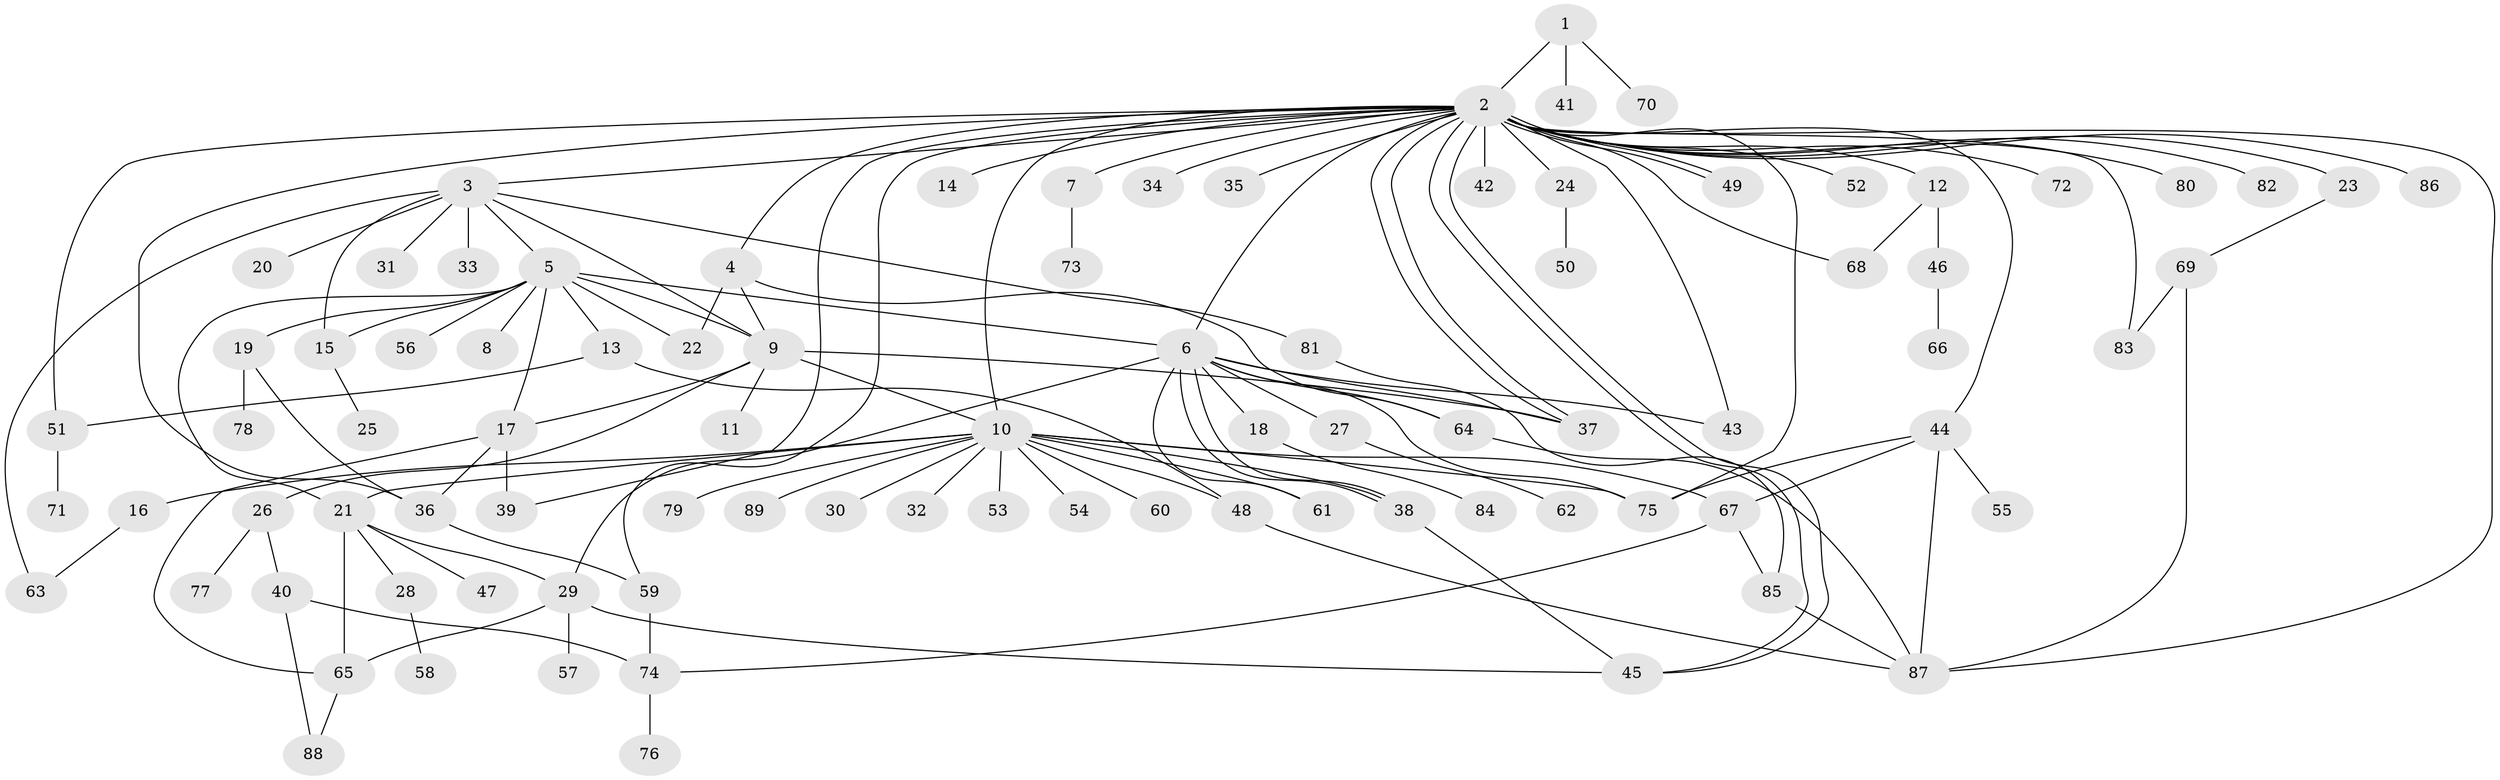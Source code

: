 // Generated by graph-tools (version 1.1) at 2025/49/03/09/25 03:49:55]
// undirected, 89 vertices, 133 edges
graph export_dot {
graph [start="1"]
  node [color=gray90,style=filled];
  1;
  2;
  3;
  4;
  5;
  6;
  7;
  8;
  9;
  10;
  11;
  12;
  13;
  14;
  15;
  16;
  17;
  18;
  19;
  20;
  21;
  22;
  23;
  24;
  25;
  26;
  27;
  28;
  29;
  30;
  31;
  32;
  33;
  34;
  35;
  36;
  37;
  38;
  39;
  40;
  41;
  42;
  43;
  44;
  45;
  46;
  47;
  48;
  49;
  50;
  51;
  52;
  53;
  54;
  55;
  56;
  57;
  58;
  59;
  60;
  61;
  62;
  63;
  64;
  65;
  66;
  67;
  68;
  69;
  70;
  71;
  72;
  73;
  74;
  75;
  76;
  77;
  78;
  79;
  80;
  81;
  82;
  83;
  84;
  85;
  86;
  87;
  88;
  89;
  1 -- 2;
  1 -- 41;
  1 -- 70;
  2 -- 3;
  2 -- 4;
  2 -- 6;
  2 -- 7;
  2 -- 10;
  2 -- 12;
  2 -- 14;
  2 -- 23;
  2 -- 24;
  2 -- 34;
  2 -- 35;
  2 -- 36;
  2 -- 37;
  2 -- 37;
  2 -- 39;
  2 -- 42;
  2 -- 43;
  2 -- 44;
  2 -- 45;
  2 -- 45;
  2 -- 49;
  2 -- 49;
  2 -- 51;
  2 -- 52;
  2 -- 59;
  2 -- 68;
  2 -- 72;
  2 -- 75;
  2 -- 80;
  2 -- 82;
  2 -- 83;
  2 -- 86;
  2 -- 87;
  3 -- 5;
  3 -- 9;
  3 -- 15;
  3 -- 20;
  3 -- 31;
  3 -- 33;
  3 -- 63;
  3 -- 81;
  4 -- 9;
  4 -- 22;
  4 -- 64;
  5 -- 6;
  5 -- 8;
  5 -- 9;
  5 -- 13;
  5 -- 15;
  5 -- 17;
  5 -- 19;
  5 -- 21;
  5 -- 22;
  5 -- 56;
  6 -- 18;
  6 -- 27;
  6 -- 29;
  6 -- 37;
  6 -- 38;
  6 -- 38;
  6 -- 43;
  6 -- 61;
  6 -- 64;
  6 -- 75;
  7 -- 73;
  9 -- 10;
  9 -- 11;
  9 -- 17;
  9 -- 26;
  9 -- 37;
  10 -- 16;
  10 -- 21;
  10 -- 30;
  10 -- 32;
  10 -- 38;
  10 -- 48;
  10 -- 53;
  10 -- 54;
  10 -- 60;
  10 -- 61;
  10 -- 67;
  10 -- 75;
  10 -- 79;
  10 -- 89;
  12 -- 46;
  12 -- 68;
  13 -- 48;
  13 -- 51;
  15 -- 25;
  16 -- 63;
  17 -- 36;
  17 -- 39;
  17 -- 65;
  18 -- 84;
  19 -- 36;
  19 -- 78;
  21 -- 28;
  21 -- 29;
  21 -- 47;
  21 -- 65;
  23 -- 69;
  24 -- 50;
  26 -- 40;
  26 -- 77;
  27 -- 62;
  28 -- 58;
  29 -- 45;
  29 -- 57;
  29 -- 65;
  36 -- 59;
  38 -- 45;
  40 -- 74;
  40 -- 88;
  44 -- 55;
  44 -- 67;
  44 -- 75;
  44 -- 87;
  46 -- 66;
  48 -- 87;
  51 -- 71;
  59 -- 74;
  64 -- 87;
  65 -- 88;
  67 -- 74;
  67 -- 85;
  69 -- 83;
  69 -- 87;
  74 -- 76;
  81 -- 85;
  85 -- 87;
}
